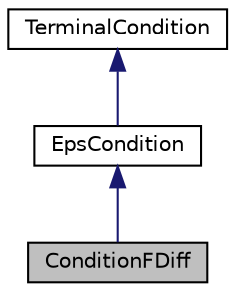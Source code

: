 digraph "ConditionFDiff"
{
  edge [fontname="Helvetica",fontsize="10",labelfontname="Helvetica",labelfontsize="10"];
  node [fontname="Helvetica",fontsize="10",shape=record];
  Node0 [label="ConditionFDiff",height=0.2,width=0.4,color="black", fillcolor="grey75", style="filled", fontcolor="black"];
  Node1 -> Node0 [dir="back",color="midnightblue",fontsize="10",style="solid",fontname="Helvetica"];
  Node1 [label="EpsCondition",height=0.2,width=0.4,color="black", fillcolor="white", style="filled",URL="$class_eps_condition.html"];
  Node2 -> Node1 [dir="back",color="midnightblue",fontsize="10",style="solid",fontname="Helvetica"];
  Node2 [label="TerminalCondition",height=0.2,width=0.4,color="black", fillcolor="white", style="filled",URL="$class_terminal_condition.html"];
}
